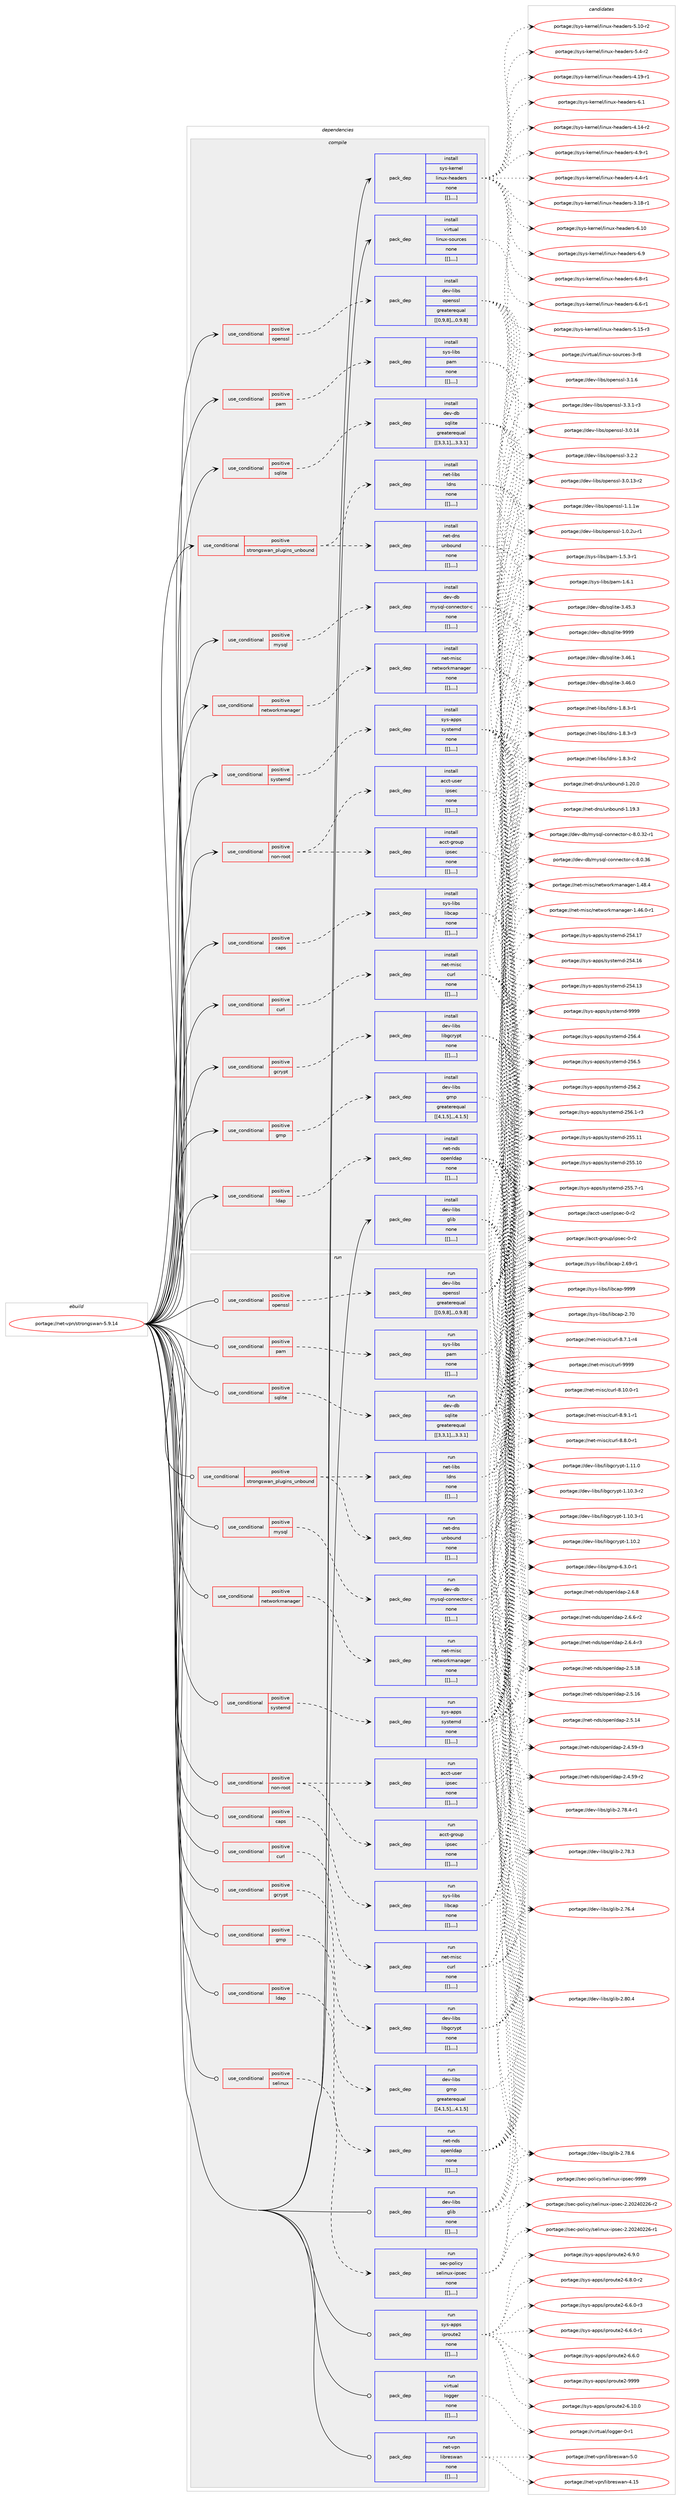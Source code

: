 digraph prolog {

# *************
# Graph options
# *************

newrank=true;
concentrate=true;
compound=true;
graph [rankdir=LR,fontname=Helvetica,fontsize=10,ranksep=1.5];#, ranksep=2.5, nodesep=0.2];
edge  [arrowhead=vee];
node  [fontname=Helvetica,fontsize=10];

# **********
# The ebuild
# **********

subgraph cluster_leftcol {
color=gray;
label=<<i>ebuild</i>>;
id [label="portage://net-vpn/strongswan-5.9.14", color=red, width=4, href="../net-vpn/strongswan-5.9.14.svg"];
}

# ****************
# The dependencies
# ****************

subgraph cluster_midcol {
color=gray;
label=<<i>dependencies</i>>;
subgraph cluster_compile {
fillcolor="#eeeeee";
style=filled;
label=<<i>compile</i>>;
subgraph cond106230 {
dependency403351 [label=<<TABLE BORDER="0" CELLBORDER="1" CELLSPACING="0" CELLPADDING="4"><TR><TD ROWSPAN="3" CELLPADDING="10">use_conditional</TD></TR><TR><TD>positive</TD></TR><TR><TD>caps</TD></TR></TABLE>>, shape=none, color=red];
subgraph pack294184 {
dependency403352 [label=<<TABLE BORDER="0" CELLBORDER="1" CELLSPACING="0" CELLPADDING="4" WIDTH="220"><TR><TD ROWSPAN="6" CELLPADDING="30">pack_dep</TD></TR><TR><TD WIDTH="110">install</TD></TR><TR><TD>sys-libs</TD></TR><TR><TD>libcap</TD></TR><TR><TD>none</TD></TR><TR><TD>[[],,,,]</TD></TR></TABLE>>, shape=none, color=blue];
}
dependency403351:e -> dependency403352:w [weight=20,style="dashed",arrowhead="vee"];
}
id:e -> dependency403351:w [weight=20,style="solid",arrowhead="vee"];
subgraph cond106231 {
dependency403353 [label=<<TABLE BORDER="0" CELLBORDER="1" CELLSPACING="0" CELLPADDING="4"><TR><TD ROWSPAN="3" CELLPADDING="10">use_conditional</TD></TR><TR><TD>positive</TD></TR><TR><TD>curl</TD></TR></TABLE>>, shape=none, color=red];
subgraph pack294185 {
dependency403354 [label=<<TABLE BORDER="0" CELLBORDER="1" CELLSPACING="0" CELLPADDING="4" WIDTH="220"><TR><TD ROWSPAN="6" CELLPADDING="30">pack_dep</TD></TR><TR><TD WIDTH="110">install</TD></TR><TR><TD>net-misc</TD></TR><TR><TD>curl</TD></TR><TR><TD>none</TD></TR><TR><TD>[[],,,,]</TD></TR></TABLE>>, shape=none, color=blue];
}
dependency403353:e -> dependency403354:w [weight=20,style="dashed",arrowhead="vee"];
}
id:e -> dependency403353:w [weight=20,style="solid",arrowhead="vee"];
subgraph cond106232 {
dependency403355 [label=<<TABLE BORDER="0" CELLBORDER="1" CELLSPACING="0" CELLPADDING="4"><TR><TD ROWSPAN="3" CELLPADDING="10">use_conditional</TD></TR><TR><TD>positive</TD></TR><TR><TD>gcrypt</TD></TR></TABLE>>, shape=none, color=red];
subgraph pack294186 {
dependency403356 [label=<<TABLE BORDER="0" CELLBORDER="1" CELLSPACING="0" CELLPADDING="4" WIDTH="220"><TR><TD ROWSPAN="6" CELLPADDING="30">pack_dep</TD></TR><TR><TD WIDTH="110">install</TD></TR><TR><TD>dev-libs</TD></TR><TR><TD>libgcrypt</TD></TR><TR><TD>none</TD></TR><TR><TD>[[],,,,]</TD></TR></TABLE>>, shape=none, color=blue];
}
dependency403355:e -> dependency403356:w [weight=20,style="dashed",arrowhead="vee"];
}
id:e -> dependency403355:w [weight=20,style="solid",arrowhead="vee"];
subgraph cond106233 {
dependency403357 [label=<<TABLE BORDER="0" CELLBORDER="1" CELLSPACING="0" CELLPADDING="4"><TR><TD ROWSPAN="3" CELLPADDING="10">use_conditional</TD></TR><TR><TD>positive</TD></TR><TR><TD>gmp</TD></TR></TABLE>>, shape=none, color=red];
subgraph pack294187 {
dependency403358 [label=<<TABLE BORDER="0" CELLBORDER="1" CELLSPACING="0" CELLPADDING="4" WIDTH="220"><TR><TD ROWSPAN="6" CELLPADDING="30">pack_dep</TD></TR><TR><TD WIDTH="110">install</TD></TR><TR><TD>dev-libs</TD></TR><TR><TD>gmp</TD></TR><TR><TD>greaterequal</TD></TR><TR><TD>[[4,1,5],,,4.1.5]</TD></TR></TABLE>>, shape=none, color=blue];
}
dependency403357:e -> dependency403358:w [weight=20,style="dashed",arrowhead="vee"];
}
id:e -> dependency403357:w [weight=20,style="solid",arrowhead="vee"];
subgraph cond106234 {
dependency403359 [label=<<TABLE BORDER="0" CELLBORDER="1" CELLSPACING="0" CELLPADDING="4"><TR><TD ROWSPAN="3" CELLPADDING="10">use_conditional</TD></TR><TR><TD>positive</TD></TR><TR><TD>ldap</TD></TR></TABLE>>, shape=none, color=red];
subgraph pack294188 {
dependency403360 [label=<<TABLE BORDER="0" CELLBORDER="1" CELLSPACING="0" CELLPADDING="4" WIDTH="220"><TR><TD ROWSPAN="6" CELLPADDING="30">pack_dep</TD></TR><TR><TD WIDTH="110">install</TD></TR><TR><TD>net-nds</TD></TR><TR><TD>openldap</TD></TR><TR><TD>none</TD></TR><TR><TD>[[],,,,]</TD></TR></TABLE>>, shape=none, color=blue];
}
dependency403359:e -> dependency403360:w [weight=20,style="dashed",arrowhead="vee"];
}
id:e -> dependency403359:w [weight=20,style="solid",arrowhead="vee"];
subgraph cond106235 {
dependency403361 [label=<<TABLE BORDER="0" CELLBORDER="1" CELLSPACING="0" CELLPADDING="4"><TR><TD ROWSPAN="3" CELLPADDING="10">use_conditional</TD></TR><TR><TD>positive</TD></TR><TR><TD>mysql</TD></TR></TABLE>>, shape=none, color=red];
subgraph pack294189 {
dependency403362 [label=<<TABLE BORDER="0" CELLBORDER="1" CELLSPACING="0" CELLPADDING="4" WIDTH="220"><TR><TD ROWSPAN="6" CELLPADDING="30">pack_dep</TD></TR><TR><TD WIDTH="110">install</TD></TR><TR><TD>dev-db</TD></TR><TR><TD>mysql-connector-c</TD></TR><TR><TD>none</TD></TR><TR><TD>[[],,,,]</TD></TR></TABLE>>, shape=none, color=blue];
}
dependency403361:e -> dependency403362:w [weight=20,style="dashed",arrowhead="vee"];
}
id:e -> dependency403361:w [weight=20,style="solid",arrowhead="vee"];
subgraph cond106236 {
dependency403363 [label=<<TABLE BORDER="0" CELLBORDER="1" CELLSPACING="0" CELLPADDING="4"><TR><TD ROWSPAN="3" CELLPADDING="10">use_conditional</TD></TR><TR><TD>positive</TD></TR><TR><TD>networkmanager</TD></TR></TABLE>>, shape=none, color=red];
subgraph pack294190 {
dependency403364 [label=<<TABLE BORDER="0" CELLBORDER="1" CELLSPACING="0" CELLPADDING="4" WIDTH="220"><TR><TD ROWSPAN="6" CELLPADDING="30">pack_dep</TD></TR><TR><TD WIDTH="110">install</TD></TR><TR><TD>net-misc</TD></TR><TR><TD>networkmanager</TD></TR><TR><TD>none</TD></TR><TR><TD>[[],,,,]</TD></TR></TABLE>>, shape=none, color=blue];
}
dependency403363:e -> dependency403364:w [weight=20,style="dashed",arrowhead="vee"];
}
id:e -> dependency403363:w [weight=20,style="solid",arrowhead="vee"];
subgraph cond106237 {
dependency403365 [label=<<TABLE BORDER="0" CELLBORDER="1" CELLSPACING="0" CELLPADDING="4"><TR><TD ROWSPAN="3" CELLPADDING="10">use_conditional</TD></TR><TR><TD>positive</TD></TR><TR><TD>non-root</TD></TR></TABLE>>, shape=none, color=red];
subgraph pack294191 {
dependency403366 [label=<<TABLE BORDER="0" CELLBORDER="1" CELLSPACING="0" CELLPADDING="4" WIDTH="220"><TR><TD ROWSPAN="6" CELLPADDING="30">pack_dep</TD></TR><TR><TD WIDTH="110">install</TD></TR><TR><TD>acct-user</TD></TR><TR><TD>ipsec</TD></TR><TR><TD>none</TD></TR><TR><TD>[[],,,,]</TD></TR></TABLE>>, shape=none, color=blue];
}
dependency403365:e -> dependency403366:w [weight=20,style="dashed",arrowhead="vee"];
subgraph pack294192 {
dependency403367 [label=<<TABLE BORDER="0" CELLBORDER="1" CELLSPACING="0" CELLPADDING="4" WIDTH="220"><TR><TD ROWSPAN="6" CELLPADDING="30">pack_dep</TD></TR><TR><TD WIDTH="110">install</TD></TR><TR><TD>acct-group</TD></TR><TR><TD>ipsec</TD></TR><TR><TD>none</TD></TR><TR><TD>[[],,,,]</TD></TR></TABLE>>, shape=none, color=blue];
}
dependency403365:e -> dependency403367:w [weight=20,style="dashed",arrowhead="vee"];
}
id:e -> dependency403365:w [weight=20,style="solid",arrowhead="vee"];
subgraph cond106238 {
dependency403368 [label=<<TABLE BORDER="0" CELLBORDER="1" CELLSPACING="0" CELLPADDING="4"><TR><TD ROWSPAN="3" CELLPADDING="10">use_conditional</TD></TR><TR><TD>positive</TD></TR><TR><TD>openssl</TD></TR></TABLE>>, shape=none, color=red];
subgraph pack294193 {
dependency403369 [label=<<TABLE BORDER="0" CELLBORDER="1" CELLSPACING="0" CELLPADDING="4" WIDTH="220"><TR><TD ROWSPAN="6" CELLPADDING="30">pack_dep</TD></TR><TR><TD WIDTH="110">install</TD></TR><TR><TD>dev-libs</TD></TR><TR><TD>openssl</TD></TR><TR><TD>greaterequal</TD></TR><TR><TD>[[0,9,8],,,0.9.8]</TD></TR></TABLE>>, shape=none, color=blue];
}
dependency403368:e -> dependency403369:w [weight=20,style="dashed",arrowhead="vee"];
}
id:e -> dependency403368:w [weight=20,style="solid",arrowhead="vee"];
subgraph cond106239 {
dependency403370 [label=<<TABLE BORDER="0" CELLBORDER="1" CELLSPACING="0" CELLPADDING="4"><TR><TD ROWSPAN="3" CELLPADDING="10">use_conditional</TD></TR><TR><TD>positive</TD></TR><TR><TD>pam</TD></TR></TABLE>>, shape=none, color=red];
subgraph pack294194 {
dependency403371 [label=<<TABLE BORDER="0" CELLBORDER="1" CELLSPACING="0" CELLPADDING="4" WIDTH="220"><TR><TD ROWSPAN="6" CELLPADDING="30">pack_dep</TD></TR><TR><TD WIDTH="110">install</TD></TR><TR><TD>sys-libs</TD></TR><TR><TD>pam</TD></TR><TR><TD>none</TD></TR><TR><TD>[[],,,,]</TD></TR></TABLE>>, shape=none, color=blue];
}
dependency403370:e -> dependency403371:w [weight=20,style="dashed",arrowhead="vee"];
}
id:e -> dependency403370:w [weight=20,style="solid",arrowhead="vee"];
subgraph cond106240 {
dependency403372 [label=<<TABLE BORDER="0" CELLBORDER="1" CELLSPACING="0" CELLPADDING="4"><TR><TD ROWSPAN="3" CELLPADDING="10">use_conditional</TD></TR><TR><TD>positive</TD></TR><TR><TD>sqlite</TD></TR></TABLE>>, shape=none, color=red];
subgraph pack294195 {
dependency403373 [label=<<TABLE BORDER="0" CELLBORDER="1" CELLSPACING="0" CELLPADDING="4" WIDTH="220"><TR><TD ROWSPAN="6" CELLPADDING="30">pack_dep</TD></TR><TR><TD WIDTH="110">install</TD></TR><TR><TD>dev-db</TD></TR><TR><TD>sqlite</TD></TR><TR><TD>greaterequal</TD></TR><TR><TD>[[3,3,1],,,3.3.1]</TD></TR></TABLE>>, shape=none, color=blue];
}
dependency403372:e -> dependency403373:w [weight=20,style="dashed",arrowhead="vee"];
}
id:e -> dependency403372:w [weight=20,style="solid",arrowhead="vee"];
subgraph cond106241 {
dependency403374 [label=<<TABLE BORDER="0" CELLBORDER="1" CELLSPACING="0" CELLPADDING="4"><TR><TD ROWSPAN="3" CELLPADDING="10">use_conditional</TD></TR><TR><TD>positive</TD></TR><TR><TD>strongswan_plugins_unbound</TD></TR></TABLE>>, shape=none, color=red];
subgraph pack294196 {
dependency403375 [label=<<TABLE BORDER="0" CELLBORDER="1" CELLSPACING="0" CELLPADDING="4" WIDTH="220"><TR><TD ROWSPAN="6" CELLPADDING="30">pack_dep</TD></TR><TR><TD WIDTH="110">install</TD></TR><TR><TD>net-dns</TD></TR><TR><TD>unbound</TD></TR><TR><TD>none</TD></TR><TR><TD>[[],,,,]</TD></TR></TABLE>>, shape=none, color=blue];
}
dependency403374:e -> dependency403375:w [weight=20,style="dashed",arrowhead="vee"];
subgraph pack294197 {
dependency403376 [label=<<TABLE BORDER="0" CELLBORDER="1" CELLSPACING="0" CELLPADDING="4" WIDTH="220"><TR><TD ROWSPAN="6" CELLPADDING="30">pack_dep</TD></TR><TR><TD WIDTH="110">install</TD></TR><TR><TD>net-libs</TD></TR><TR><TD>ldns</TD></TR><TR><TD>none</TD></TR><TR><TD>[[],,,,]</TD></TR></TABLE>>, shape=none, color=blue];
}
dependency403374:e -> dependency403376:w [weight=20,style="dashed",arrowhead="vee"];
}
id:e -> dependency403374:w [weight=20,style="solid",arrowhead="vee"];
subgraph cond106242 {
dependency403377 [label=<<TABLE BORDER="0" CELLBORDER="1" CELLSPACING="0" CELLPADDING="4"><TR><TD ROWSPAN="3" CELLPADDING="10">use_conditional</TD></TR><TR><TD>positive</TD></TR><TR><TD>systemd</TD></TR></TABLE>>, shape=none, color=red];
subgraph pack294198 {
dependency403378 [label=<<TABLE BORDER="0" CELLBORDER="1" CELLSPACING="0" CELLPADDING="4" WIDTH="220"><TR><TD ROWSPAN="6" CELLPADDING="30">pack_dep</TD></TR><TR><TD WIDTH="110">install</TD></TR><TR><TD>sys-apps</TD></TR><TR><TD>systemd</TD></TR><TR><TD>none</TD></TR><TR><TD>[[],,,,]</TD></TR></TABLE>>, shape=none, color=blue];
}
dependency403377:e -> dependency403378:w [weight=20,style="dashed",arrowhead="vee"];
}
id:e -> dependency403377:w [weight=20,style="solid",arrowhead="vee"];
subgraph pack294199 {
dependency403379 [label=<<TABLE BORDER="0" CELLBORDER="1" CELLSPACING="0" CELLPADDING="4" WIDTH="220"><TR><TD ROWSPAN="6" CELLPADDING="30">pack_dep</TD></TR><TR><TD WIDTH="110">install</TD></TR><TR><TD>dev-libs</TD></TR><TR><TD>glib</TD></TR><TR><TD>none</TD></TR><TR><TD>[[],,,,]</TD></TR></TABLE>>, shape=none, color=blue];
}
id:e -> dependency403379:w [weight=20,style="solid",arrowhead="vee"];
subgraph pack294200 {
dependency403380 [label=<<TABLE BORDER="0" CELLBORDER="1" CELLSPACING="0" CELLPADDING="4" WIDTH="220"><TR><TD ROWSPAN="6" CELLPADDING="30">pack_dep</TD></TR><TR><TD WIDTH="110">install</TD></TR><TR><TD>sys-kernel</TD></TR><TR><TD>linux-headers</TD></TR><TR><TD>none</TD></TR><TR><TD>[[],,,,]</TD></TR></TABLE>>, shape=none, color=blue];
}
id:e -> dependency403380:w [weight=20,style="solid",arrowhead="vee"];
subgraph pack294201 {
dependency403381 [label=<<TABLE BORDER="0" CELLBORDER="1" CELLSPACING="0" CELLPADDING="4" WIDTH="220"><TR><TD ROWSPAN="6" CELLPADDING="30">pack_dep</TD></TR><TR><TD WIDTH="110">install</TD></TR><TR><TD>virtual</TD></TR><TR><TD>linux-sources</TD></TR><TR><TD>none</TD></TR><TR><TD>[[],,,,]</TD></TR></TABLE>>, shape=none, color=blue];
}
id:e -> dependency403381:w [weight=20,style="solid",arrowhead="vee"];
}
subgraph cluster_compileandrun {
fillcolor="#eeeeee";
style=filled;
label=<<i>compile and run</i>>;
}
subgraph cluster_run {
fillcolor="#eeeeee";
style=filled;
label=<<i>run</i>>;
subgraph cond106243 {
dependency403382 [label=<<TABLE BORDER="0" CELLBORDER="1" CELLSPACING="0" CELLPADDING="4"><TR><TD ROWSPAN="3" CELLPADDING="10">use_conditional</TD></TR><TR><TD>positive</TD></TR><TR><TD>caps</TD></TR></TABLE>>, shape=none, color=red];
subgraph pack294202 {
dependency403383 [label=<<TABLE BORDER="0" CELLBORDER="1" CELLSPACING="0" CELLPADDING="4" WIDTH="220"><TR><TD ROWSPAN="6" CELLPADDING="30">pack_dep</TD></TR><TR><TD WIDTH="110">run</TD></TR><TR><TD>sys-libs</TD></TR><TR><TD>libcap</TD></TR><TR><TD>none</TD></TR><TR><TD>[[],,,,]</TD></TR></TABLE>>, shape=none, color=blue];
}
dependency403382:e -> dependency403383:w [weight=20,style="dashed",arrowhead="vee"];
}
id:e -> dependency403382:w [weight=20,style="solid",arrowhead="odot"];
subgraph cond106244 {
dependency403384 [label=<<TABLE BORDER="0" CELLBORDER="1" CELLSPACING="0" CELLPADDING="4"><TR><TD ROWSPAN="3" CELLPADDING="10">use_conditional</TD></TR><TR><TD>positive</TD></TR><TR><TD>curl</TD></TR></TABLE>>, shape=none, color=red];
subgraph pack294203 {
dependency403385 [label=<<TABLE BORDER="0" CELLBORDER="1" CELLSPACING="0" CELLPADDING="4" WIDTH="220"><TR><TD ROWSPAN="6" CELLPADDING="30">pack_dep</TD></TR><TR><TD WIDTH="110">run</TD></TR><TR><TD>net-misc</TD></TR><TR><TD>curl</TD></TR><TR><TD>none</TD></TR><TR><TD>[[],,,,]</TD></TR></TABLE>>, shape=none, color=blue];
}
dependency403384:e -> dependency403385:w [weight=20,style="dashed",arrowhead="vee"];
}
id:e -> dependency403384:w [weight=20,style="solid",arrowhead="odot"];
subgraph cond106245 {
dependency403386 [label=<<TABLE BORDER="0" CELLBORDER="1" CELLSPACING="0" CELLPADDING="4"><TR><TD ROWSPAN="3" CELLPADDING="10">use_conditional</TD></TR><TR><TD>positive</TD></TR><TR><TD>gcrypt</TD></TR></TABLE>>, shape=none, color=red];
subgraph pack294204 {
dependency403387 [label=<<TABLE BORDER="0" CELLBORDER="1" CELLSPACING="0" CELLPADDING="4" WIDTH="220"><TR><TD ROWSPAN="6" CELLPADDING="30">pack_dep</TD></TR><TR><TD WIDTH="110">run</TD></TR><TR><TD>dev-libs</TD></TR><TR><TD>libgcrypt</TD></TR><TR><TD>none</TD></TR><TR><TD>[[],,,,]</TD></TR></TABLE>>, shape=none, color=blue];
}
dependency403386:e -> dependency403387:w [weight=20,style="dashed",arrowhead="vee"];
}
id:e -> dependency403386:w [weight=20,style="solid",arrowhead="odot"];
subgraph cond106246 {
dependency403388 [label=<<TABLE BORDER="0" CELLBORDER="1" CELLSPACING="0" CELLPADDING="4"><TR><TD ROWSPAN="3" CELLPADDING="10">use_conditional</TD></TR><TR><TD>positive</TD></TR><TR><TD>gmp</TD></TR></TABLE>>, shape=none, color=red];
subgraph pack294205 {
dependency403389 [label=<<TABLE BORDER="0" CELLBORDER="1" CELLSPACING="0" CELLPADDING="4" WIDTH="220"><TR><TD ROWSPAN="6" CELLPADDING="30">pack_dep</TD></TR><TR><TD WIDTH="110">run</TD></TR><TR><TD>dev-libs</TD></TR><TR><TD>gmp</TD></TR><TR><TD>greaterequal</TD></TR><TR><TD>[[4,1,5],,,4.1.5]</TD></TR></TABLE>>, shape=none, color=blue];
}
dependency403388:e -> dependency403389:w [weight=20,style="dashed",arrowhead="vee"];
}
id:e -> dependency403388:w [weight=20,style="solid",arrowhead="odot"];
subgraph cond106247 {
dependency403390 [label=<<TABLE BORDER="0" CELLBORDER="1" CELLSPACING="0" CELLPADDING="4"><TR><TD ROWSPAN="3" CELLPADDING="10">use_conditional</TD></TR><TR><TD>positive</TD></TR><TR><TD>ldap</TD></TR></TABLE>>, shape=none, color=red];
subgraph pack294206 {
dependency403391 [label=<<TABLE BORDER="0" CELLBORDER="1" CELLSPACING="0" CELLPADDING="4" WIDTH="220"><TR><TD ROWSPAN="6" CELLPADDING="30">pack_dep</TD></TR><TR><TD WIDTH="110">run</TD></TR><TR><TD>net-nds</TD></TR><TR><TD>openldap</TD></TR><TR><TD>none</TD></TR><TR><TD>[[],,,,]</TD></TR></TABLE>>, shape=none, color=blue];
}
dependency403390:e -> dependency403391:w [weight=20,style="dashed",arrowhead="vee"];
}
id:e -> dependency403390:w [weight=20,style="solid",arrowhead="odot"];
subgraph cond106248 {
dependency403392 [label=<<TABLE BORDER="0" CELLBORDER="1" CELLSPACING="0" CELLPADDING="4"><TR><TD ROWSPAN="3" CELLPADDING="10">use_conditional</TD></TR><TR><TD>positive</TD></TR><TR><TD>mysql</TD></TR></TABLE>>, shape=none, color=red];
subgraph pack294207 {
dependency403393 [label=<<TABLE BORDER="0" CELLBORDER="1" CELLSPACING="0" CELLPADDING="4" WIDTH="220"><TR><TD ROWSPAN="6" CELLPADDING="30">pack_dep</TD></TR><TR><TD WIDTH="110">run</TD></TR><TR><TD>dev-db</TD></TR><TR><TD>mysql-connector-c</TD></TR><TR><TD>none</TD></TR><TR><TD>[[],,,,]</TD></TR></TABLE>>, shape=none, color=blue];
}
dependency403392:e -> dependency403393:w [weight=20,style="dashed",arrowhead="vee"];
}
id:e -> dependency403392:w [weight=20,style="solid",arrowhead="odot"];
subgraph cond106249 {
dependency403394 [label=<<TABLE BORDER="0" CELLBORDER="1" CELLSPACING="0" CELLPADDING="4"><TR><TD ROWSPAN="3" CELLPADDING="10">use_conditional</TD></TR><TR><TD>positive</TD></TR><TR><TD>networkmanager</TD></TR></TABLE>>, shape=none, color=red];
subgraph pack294208 {
dependency403395 [label=<<TABLE BORDER="0" CELLBORDER="1" CELLSPACING="0" CELLPADDING="4" WIDTH="220"><TR><TD ROWSPAN="6" CELLPADDING="30">pack_dep</TD></TR><TR><TD WIDTH="110">run</TD></TR><TR><TD>net-misc</TD></TR><TR><TD>networkmanager</TD></TR><TR><TD>none</TD></TR><TR><TD>[[],,,,]</TD></TR></TABLE>>, shape=none, color=blue];
}
dependency403394:e -> dependency403395:w [weight=20,style="dashed",arrowhead="vee"];
}
id:e -> dependency403394:w [weight=20,style="solid",arrowhead="odot"];
subgraph cond106250 {
dependency403396 [label=<<TABLE BORDER="0" CELLBORDER="1" CELLSPACING="0" CELLPADDING="4"><TR><TD ROWSPAN="3" CELLPADDING="10">use_conditional</TD></TR><TR><TD>positive</TD></TR><TR><TD>non-root</TD></TR></TABLE>>, shape=none, color=red];
subgraph pack294209 {
dependency403397 [label=<<TABLE BORDER="0" CELLBORDER="1" CELLSPACING="0" CELLPADDING="4" WIDTH="220"><TR><TD ROWSPAN="6" CELLPADDING="30">pack_dep</TD></TR><TR><TD WIDTH="110">run</TD></TR><TR><TD>acct-user</TD></TR><TR><TD>ipsec</TD></TR><TR><TD>none</TD></TR><TR><TD>[[],,,,]</TD></TR></TABLE>>, shape=none, color=blue];
}
dependency403396:e -> dependency403397:w [weight=20,style="dashed",arrowhead="vee"];
subgraph pack294210 {
dependency403398 [label=<<TABLE BORDER="0" CELLBORDER="1" CELLSPACING="0" CELLPADDING="4" WIDTH="220"><TR><TD ROWSPAN="6" CELLPADDING="30">pack_dep</TD></TR><TR><TD WIDTH="110">run</TD></TR><TR><TD>acct-group</TD></TR><TR><TD>ipsec</TD></TR><TR><TD>none</TD></TR><TR><TD>[[],,,,]</TD></TR></TABLE>>, shape=none, color=blue];
}
dependency403396:e -> dependency403398:w [weight=20,style="dashed",arrowhead="vee"];
}
id:e -> dependency403396:w [weight=20,style="solid",arrowhead="odot"];
subgraph cond106251 {
dependency403399 [label=<<TABLE BORDER="0" CELLBORDER="1" CELLSPACING="0" CELLPADDING="4"><TR><TD ROWSPAN="3" CELLPADDING="10">use_conditional</TD></TR><TR><TD>positive</TD></TR><TR><TD>openssl</TD></TR></TABLE>>, shape=none, color=red];
subgraph pack294211 {
dependency403400 [label=<<TABLE BORDER="0" CELLBORDER="1" CELLSPACING="0" CELLPADDING="4" WIDTH="220"><TR><TD ROWSPAN="6" CELLPADDING="30">pack_dep</TD></TR><TR><TD WIDTH="110">run</TD></TR><TR><TD>dev-libs</TD></TR><TR><TD>openssl</TD></TR><TR><TD>greaterequal</TD></TR><TR><TD>[[0,9,8],,,0.9.8]</TD></TR></TABLE>>, shape=none, color=blue];
}
dependency403399:e -> dependency403400:w [weight=20,style="dashed",arrowhead="vee"];
}
id:e -> dependency403399:w [weight=20,style="solid",arrowhead="odot"];
subgraph cond106252 {
dependency403401 [label=<<TABLE BORDER="0" CELLBORDER="1" CELLSPACING="0" CELLPADDING="4"><TR><TD ROWSPAN="3" CELLPADDING="10">use_conditional</TD></TR><TR><TD>positive</TD></TR><TR><TD>pam</TD></TR></TABLE>>, shape=none, color=red];
subgraph pack294212 {
dependency403402 [label=<<TABLE BORDER="0" CELLBORDER="1" CELLSPACING="0" CELLPADDING="4" WIDTH="220"><TR><TD ROWSPAN="6" CELLPADDING="30">pack_dep</TD></TR><TR><TD WIDTH="110">run</TD></TR><TR><TD>sys-libs</TD></TR><TR><TD>pam</TD></TR><TR><TD>none</TD></TR><TR><TD>[[],,,,]</TD></TR></TABLE>>, shape=none, color=blue];
}
dependency403401:e -> dependency403402:w [weight=20,style="dashed",arrowhead="vee"];
}
id:e -> dependency403401:w [weight=20,style="solid",arrowhead="odot"];
subgraph cond106253 {
dependency403403 [label=<<TABLE BORDER="0" CELLBORDER="1" CELLSPACING="0" CELLPADDING="4"><TR><TD ROWSPAN="3" CELLPADDING="10">use_conditional</TD></TR><TR><TD>positive</TD></TR><TR><TD>selinux</TD></TR></TABLE>>, shape=none, color=red];
subgraph pack294213 {
dependency403404 [label=<<TABLE BORDER="0" CELLBORDER="1" CELLSPACING="0" CELLPADDING="4" WIDTH="220"><TR><TD ROWSPAN="6" CELLPADDING="30">pack_dep</TD></TR><TR><TD WIDTH="110">run</TD></TR><TR><TD>sec-policy</TD></TR><TR><TD>selinux-ipsec</TD></TR><TR><TD>none</TD></TR><TR><TD>[[],,,,]</TD></TR></TABLE>>, shape=none, color=blue];
}
dependency403403:e -> dependency403404:w [weight=20,style="dashed",arrowhead="vee"];
}
id:e -> dependency403403:w [weight=20,style="solid",arrowhead="odot"];
subgraph cond106254 {
dependency403405 [label=<<TABLE BORDER="0" CELLBORDER="1" CELLSPACING="0" CELLPADDING="4"><TR><TD ROWSPAN="3" CELLPADDING="10">use_conditional</TD></TR><TR><TD>positive</TD></TR><TR><TD>sqlite</TD></TR></TABLE>>, shape=none, color=red];
subgraph pack294214 {
dependency403406 [label=<<TABLE BORDER="0" CELLBORDER="1" CELLSPACING="0" CELLPADDING="4" WIDTH="220"><TR><TD ROWSPAN="6" CELLPADDING="30">pack_dep</TD></TR><TR><TD WIDTH="110">run</TD></TR><TR><TD>dev-db</TD></TR><TR><TD>sqlite</TD></TR><TR><TD>greaterequal</TD></TR><TR><TD>[[3,3,1],,,3.3.1]</TD></TR></TABLE>>, shape=none, color=blue];
}
dependency403405:e -> dependency403406:w [weight=20,style="dashed",arrowhead="vee"];
}
id:e -> dependency403405:w [weight=20,style="solid",arrowhead="odot"];
subgraph cond106255 {
dependency403407 [label=<<TABLE BORDER="0" CELLBORDER="1" CELLSPACING="0" CELLPADDING="4"><TR><TD ROWSPAN="3" CELLPADDING="10">use_conditional</TD></TR><TR><TD>positive</TD></TR><TR><TD>strongswan_plugins_unbound</TD></TR></TABLE>>, shape=none, color=red];
subgraph pack294215 {
dependency403408 [label=<<TABLE BORDER="0" CELLBORDER="1" CELLSPACING="0" CELLPADDING="4" WIDTH="220"><TR><TD ROWSPAN="6" CELLPADDING="30">pack_dep</TD></TR><TR><TD WIDTH="110">run</TD></TR><TR><TD>net-dns</TD></TR><TR><TD>unbound</TD></TR><TR><TD>none</TD></TR><TR><TD>[[],,,,]</TD></TR></TABLE>>, shape=none, color=blue];
}
dependency403407:e -> dependency403408:w [weight=20,style="dashed",arrowhead="vee"];
subgraph pack294216 {
dependency403409 [label=<<TABLE BORDER="0" CELLBORDER="1" CELLSPACING="0" CELLPADDING="4" WIDTH="220"><TR><TD ROWSPAN="6" CELLPADDING="30">pack_dep</TD></TR><TR><TD WIDTH="110">run</TD></TR><TR><TD>net-libs</TD></TR><TR><TD>ldns</TD></TR><TR><TD>none</TD></TR><TR><TD>[[],,,,]</TD></TR></TABLE>>, shape=none, color=blue];
}
dependency403407:e -> dependency403409:w [weight=20,style="dashed",arrowhead="vee"];
}
id:e -> dependency403407:w [weight=20,style="solid",arrowhead="odot"];
subgraph cond106256 {
dependency403410 [label=<<TABLE BORDER="0" CELLBORDER="1" CELLSPACING="0" CELLPADDING="4"><TR><TD ROWSPAN="3" CELLPADDING="10">use_conditional</TD></TR><TR><TD>positive</TD></TR><TR><TD>systemd</TD></TR></TABLE>>, shape=none, color=red];
subgraph pack294217 {
dependency403411 [label=<<TABLE BORDER="0" CELLBORDER="1" CELLSPACING="0" CELLPADDING="4" WIDTH="220"><TR><TD ROWSPAN="6" CELLPADDING="30">pack_dep</TD></TR><TR><TD WIDTH="110">run</TD></TR><TR><TD>sys-apps</TD></TR><TR><TD>systemd</TD></TR><TR><TD>none</TD></TR><TR><TD>[[],,,,]</TD></TR></TABLE>>, shape=none, color=blue];
}
dependency403410:e -> dependency403411:w [weight=20,style="dashed",arrowhead="vee"];
}
id:e -> dependency403410:w [weight=20,style="solid",arrowhead="odot"];
subgraph pack294218 {
dependency403412 [label=<<TABLE BORDER="0" CELLBORDER="1" CELLSPACING="0" CELLPADDING="4" WIDTH="220"><TR><TD ROWSPAN="6" CELLPADDING="30">pack_dep</TD></TR><TR><TD WIDTH="110">run</TD></TR><TR><TD>dev-libs</TD></TR><TR><TD>glib</TD></TR><TR><TD>none</TD></TR><TR><TD>[[],,,,]</TD></TR></TABLE>>, shape=none, color=blue];
}
id:e -> dependency403412:w [weight=20,style="solid",arrowhead="odot"];
subgraph pack294219 {
dependency403413 [label=<<TABLE BORDER="0" CELLBORDER="1" CELLSPACING="0" CELLPADDING="4" WIDTH="220"><TR><TD ROWSPAN="6" CELLPADDING="30">pack_dep</TD></TR><TR><TD WIDTH="110">run</TD></TR><TR><TD>sys-apps</TD></TR><TR><TD>iproute2</TD></TR><TR><TD>none</TD></TR><TR><TD>[[],,,,]</TD></TR></TABLE>>, shape=none, color=blue];
}
id:e -> dependency403413:w [weight=20,style="solid",arrowhead="odot"];
subgraph pack294220 {
dependency403414 [label=<<TABLE BORDER="0" CELLBORDER="1" CELLSPACING="0" CELLPADDING="4" WIDTH="220"><TR><TD ROWSPAN="6" CELLPADDING="30">pack_dep</TD></TR><TR><TD WIDTH="110">run</TD></TR><TR><TD>virtual</TD></TR><TR><TD>logger</TD></TR><TR><TD>none</TD></TR><TR><TD>[[],,,,]</TD></TR></TABLE>>, shape=none, color=blue];
}
id:e -> dependency403414:w [weight=20,style="solid",arrowhead="odot"];
subgraph pack294221 {
dependency403415 [label=<<TABLE BORDER="0" CELLBORDER="1" CELLSPACING="0" CELLPADDING="4" WIDTH="220"><TR><TD ROWSPAN="6" CELLPADDING="30">pack_dep</TD></TR><TR><TD WIDTH="110">run</TD></TR><TR><TD>net-vpn</TD></TR><TR><TD>libreswan</TD></TR><TR><TD>none</TD></TR><TR><TD>[[],,,,]</TD></TR></TABLE>>, shape=none, color=blue];
}
id:e -> dependency403415:w [weight=20,style="solid",arrowhead="odot"];
}
}

# **************
# The candidates
# **************

subgraph cluster_choices {
rank=same;
color=gray;
label=<<i>candidates</i>>;

subgraph choice294184 {
color=black;
nodesep=1;
choice1151211154510810598115471081059899971124557575757 [label="portage://sys-libs/libcap-9999", color=red, width=4,href="../sys-libs/libcap-9999.svg"];
choice1151211154510810598115471081059899971124550465548 [label="portage://sys-libs/libcap-2.70", color=red, width=4,href="../sys-libs/libcap-2.70.svg"];
choice11512111545108105981154710810598999711245504654574511449 [label="portage://sys-libs/libcap-2.69-r1", color=red, width=4,href="../sys-libs/libcap-2.69-r1.svg"];
dependency403352:e -> choice1151211154510810598115471081059899971124557575757:w [style=dotted,weight="100"];
dependency403352:e -> choice1151211154510810598115471081059899971124550465548:w [style=dotted,weight="100"];
dependency403352:e -> choice11512111545108105981154710810598999711245504654574511449:w [style=dotted,weight="100"];
}
subgraph choice294185 {
color=black;
nodesep=1;
choice110101116451091051159947991171141084557575757 [label="portage://net-misc/curl-9999", color=red, width=4,href="../net-misc/curl-9999.svg"];
choice11010111645109105115994799117114108455646494846484511449 [label="portage://net-misc/curl-8.10.0-r1", color=red, width=4,href="../net-misc/curl-8.10.0-r1.svg"];
choice110101116451091051159947991171141084556465746494511449 [label="portage://net-misc/curl-8.9.1-r1", color=red, width=4,href="../net-misc/curl-8.9.1-r1.svg"];
choice110101116451091051159947991171141084556465646484511449 [label="portage://net-misc/curl-8.8.0-r1", color=red, width=4,href="../net-misc/curl-8.8.0-r1.svg"];
choice110101116451091051159947991171141084556465546494511452 [label="portage://net-misc/curl-8.7.1-r4", color=red, width=4,href="../net-misc/curl-8.7.1-r4.svg"];
dependency403354:e -> choice110101116451091051159947991171141084557575757:w [style=dotted,weight="100"];
dependency403354:e -> choice11010111645109105115994799117114108455646494846484511449:w [style=dotted,weight="100"];
dependency403354:e -> choice110101116451091051159947991171141084556465746494511449:w [style=dotted,weight="100"];
dependency403354:e -> choice110101116451091051159947991171141084556465646484511449:w [style=dotted,weight="100"];
dependency403354:e -> choice110101116451091051159947991171141084556465546494511452:w [style=dotted,weight="100"];
}
subgraph choice294186 {
color=black;
nodesep=1;
choice100101118451081059811547108105981039911412111211645494649494648 [label="portage://dev-libs/libgcrypt-1.11.0", color=red, width=4,href="../dev-libs/libgcrypt-1.11.0.svg"];
choice1001011184510810598115471081059810399114121112116454946494846514511450 [label="portage://dev-libs/libgcrypt-1.10.3-r2", color=red, width=4,href="../dev-libs/libgcrypt-1.10.3-r2.svg"];
choice1001011184510810598115471081059810399114121112116454946494846514511449 [label="portage://dev-libs/libgcrypt-1.10.3-r1", color=red, width=4,href="../dev-libs/libgcrypt-1.10.3-r1.svg"];
choice100101118451081059811547108105981039911412111211645494649484650 [label="portage://dev-libs/libgcrypt-1.10.2", color=red, width=4,href="../dev-libs/libgcrypt-1.10.2.svg"];
dependency403356:e -> choice100101118451081059811547108105981039911412111211645494649494648:w [style=dotted,weight="100"];
dependency403356:e -> choice1001011184510810598115471081059810399114121112116454946494846514511450:w [style=dotted,weight="100"];
dependency403356:e -> choice1001011184510810598115471081059810399114121112116454946494846514511449:w [style=dotted,weight="100"];
dependency403356:e -> choice100101118451081059811547108105981039911412111211645494649484650:w [style=dotted,weight="100"];
}
subgraph choice294187 {
color=black;
nodesep=1;
choice1001011184510810598115471031091124554465146484511449 [label="portage://dev-libs/gmp-6.3.0-r1", color=red, width=4,href="../dev-libs/gmp-6.3.0-r1.svg"];
dependency403358:e -> choice1001011184510810598115471031091124554465146484511449:w [style=dotted,weight="100"];
}
subgraph choice294188 {
color=black;
nodesep=1;
choice110101116451101001154711111210111010810097112455046544656 [label="portage://net-nds/openldap-2.6.8", color=red, width=4,href="../net-nds/openldap-2.6.8.svg"];
choice1101011164511010011547111112101110108100971124550465446544511450 [label="portage://net-nds/openldap-2.6.6-r2", color=red, width=4,href="../net-nds/openldap-2.6.6-r2.svg"];
choice1101011164511010011547111112101110108100971124550465446524511451 [label="portage://net-nds/openldap-2.6.4-r3", color=red, width=4,href="../net-nds/openldap-2.6.4-r3.svg"];
choice11010111645110100115471111121011101081009711245504653464956 [label="portage://net-nds/openldap-2.5.18", color=red, width=4,href="../net-nds/openldap-2.5.18.svg"];
choice11010111645110100115471111121011101081009711245504653464954 [label="portage://net-nds/openldap-2.5.16", color=red, width=4,href="../net-nds/openldap-2.5.16.svg"];
choice11010111645110100115471111121011101081009711245504653464952 [label="portage://net-nds/openldap-2.5.14", color=red, width=4,href="../net-nds/openldap-2.5.14.svg"];
choice110101116451101001154711111210111010810097112455046524653574511451 [label="portage://net-nds/openldap-2.4.59-r3", color=red, width=4,href="../net-nds/openldap-2.4.59-r3.svg"];
choice110101116451101001154711111210111010810097112455046524653574511450 [label="portage://net-nds/openldap-2.4.59-r2", color=red, width=4,href="../net-nds/openldap-2.4.59-r2.svg"];
dependency403360:e -> choice110101116451101001154711111210111010810097112455046544656:w [style=dotted,weight="100"];
dependency403360:e -> choice1101011164511010011547111112101110108100971124550465446544511450:w [style=dotted,weight="100"];
dependency403360:e -> choice1101011164511010011547111112101110108100971124550465446524511451:w [style=dotted,weight="100"];
dependency403360:e -> choice11010111645110100115471111121011101081009711245504653464956:w [style=dotted,weight="100"];
dependency403360:e -> choice11010111645110100115471111121011101081009711245504653464954:w [style=dotted,weight="100"];
dependency403360:e -> choice11010111645110100115471111121011101081009711245504653464952:w [style=dotted,weight="100"];
dependency403360:e -> choice110101116451101001154711111210111010810097112455046524653574511451:w [style=dotted,weight="100"];
dependency403360:e -> choice110101116451101001154711111210111010810097112455046524653574511450:w [style=dotted,weight="100"];
}
subgraph choice294189 {
color=black;
nodesep=1;
choice100101118451009847109121115113108459911111011010199116111114459945564648465154 [label="portage://dev-db/mysql-connector-c-8.0.36", color=red, width=4,href="../dev-db/mysql-connector-c-8.0.36.svg"];
choice1001011184510098471091211151131084599111110110101991161111144599455646484651504511449 [label="portage://dev-db/mysql-connector-c-8.0.32-r1", color=red, width=4,href="../dev-db/mysql-connector-c-8.0.32-r1.svg"];
dependency403362:e -> choice100101118451009847109121115113108459911111011010199116111114459945564648465154:w [style=dotted,weight="100"];
dependency403362:e -> choice1001011184510098471091211151131084599111110110101991161111144599455646484651504511449:w [style=dotted,weight="100"];
}
subgraph choice294190 {
color=black;
nodesep=1;
choice110101116451091051159947110101116119111114107109971109710310111445494652564652 [label="portage://net-misc/networkmanager-1.48.4", color=red, width=4,href="../net-misc/networkmanager-1.48.4.svg"];
choice1101011164510910511599471101011161191111141071099711097103101114454946525446484511449 [label="portage://net-misc/networkmanager-1.46.0-r1", color=red, width=4,href="../net-misc/networkmanager-1.46.0-r1.svg"];
dependency403364:e -> choice110101116451091051159947110101116119111114107109971109710310111445494652564652:w [style=dotted,weight="100"];
dependency403364:e -> choice1101011164510910511599471101011161191111141071099711097103101114454946525446484511449:w [style=dotted,weight="100"];
}
subgraph choice294191 {
color=black;
nodesep=1;
choice97999911645117115101114471051121151019945484511450 [label="portage://acct-user/ipsec-0-r2", color=red, width=4,href="../acct-user/ipsec-0-r2.svg"];
dependency403366:e -> choice97999911645117115101114471051121151019945484511450:w [style=dotted,weight="100"];
}
subgraph choice294192 {
color=black;
nodesep=1;
choice97999911645103114111117112471051121151019945484511450 [label="portage://acct-group/ipsec-0-r2", color=red, width=4,href="../acct-group/ipsec-0-r2.svg"];
dependency403367:e -> choice97999911645103114111117112471051121151019945484511450:w [style=dotted,weight="100"];
}
subgraph choice294193 {
color=black;
nodesep=1;
choice1001011184510810598115471111121011101151151084551465146494511451 [label="portage://dev-libs/openssl-3.3.1-r3", color=red, width=4,href="../dev-libs/openssl-3.3.1-r3.svg"];
choice100101118451081059811547111112101110115115108455146504650 [label="portage://dev-libs/openssl-3.2.2", color=red, width=4,href="../dev-libs/openssl-3.2.2.svg"];
choice100101118451081059811547111112101110115115108455146494654 [label="portage://dev-libs/openssl-3.1.6", color=red, width=4,href="../dev-libs/openssl-3.1.6.svg"];
choice10010111845108105981154711111210111011511510845514648464952 [label="portage://dev-libs/openssl-3.0.14", color=red, width=4,href="../dev-libs/openssl-3.0.14.svg"];
choice100101118451081059811547111112101110115115108455146484649514511450 [label="portage://dev-libs/openssl-3.0.13-r2", color=red, width=4,href="../dev-libs/openssl-3.0.13-r2.svg"];
choice100101118451081059811547111112101110115115108454946494649119 [label="portage://dev-libs/openssl-1.1.1w", color=red, width=4,href="../dev-libs/openssl-1.1.1w.svg"];
choice1001011184510810598115471111121011101151151084549464846501174511449 [label="portage://dev-libs/openssl-1.0.2u-r1", color=red, width=4,href="../dev-libs/openssl-1.0.2u-r1.svg"];
dependency403369:e -> choice1001011184510810598115471111121011101151151084551465146494511451:w [style=dotted,weight="100"];
dependency403369:e -> choice100101118451081059811547111112101110115115108455146504650:w [style=dotted,weight="100"];
dependency403369:e -> choice100101118451081059811547111112101110115115108455146494654:w [style=dotted,weight="100"];
dependency403369:e -> choice10010111845108105981154711111210111011511510845514648464952:w [style=dotted,weight="100"];
dependency403369:e -> choice100101118451081059811547111112101110115115108455146484649514511450:w [style=dotted,weight="100"];
dependency403369:e -> choice100101118451081059811547111112101110115115108454946494649119:w [style=dotted,weight="100"];
dependency403369:e -> choice1001011184510810598115471111121011101151151084549464846501174511449:w [style=dotted,weight="100"];
}
subgraph choice294194 {
color=black;
nodesep=1;
choice11512111545108105981154711297109454946544649 [label="portage://sys-libs/pam-1.6.1", color=red, width=4,href="../sys-libs/pam-1.6.1.svg"];
choice115121115451081059811547112971094549465346514511449 [label="portage://sys-libs/pam-1.5.3-r1", color=red, width=4,href="../sys-libs/pam-1.5.3-r1.svg"];
dependency403371:e -> choice11512111545108105981154711297109454946544649:w [style=dotted,weight="100"];
dependency403371:e -> choice115121115451081059811547112971094549465346514511449:w [style=dotted,weight="100"];
}
subgraph choice294195 {
color=black;
nodesep=1;
choice1001011184510098471151131081051161014557575757 [label="portage://dev-db/sqlite-9999", color=red, width=4,href="../dev-db/sqlite-9999.svg"];
choice10010111845100984711511310810511610145514652544649 [label="portage://dev-db/sqlite-3.46.1", color=red, width=4,href="../dev-db/sqlite-3.46.1.svg"];
choice10010111845100984711511310810511610145514652544648 [label="portage://dev-db/sqlite-3.46.0", color=red, width=4,href="../dev-db/sqlite-3.46.0.svg"];
choice10010111845100984711511310810511610145514652534651 [label="portage://dev-db/sqlite-3.45.3", color=red, width=4,href="../dev-db/sqlite-3.45.3.svg"];
dependency403373:e -> choice1001011184510098471151131081051161014557575757:w [style=dotted,weight="100"];
dependency403373:e -> choice10010111845100984711511310810511610145514652544649:w [style=dotted,weight="100"];
dependency403373:e -> choice10010111845100984711511310810511610145514652544648:w [style=dotted,weight="100"];
dependency403373:e -> choice10010111845100984711511310810511610145514652534651:w [style=dotted,weight="100"];
}
subgraph choice294196 {
color=black;
nodesep=1;
choice11010111645100110115471171109811111711010045494650484648 [label="portage://net-dns/unbound-1.20.0", color=red, width=4,href="../net-dns/unbound-1.20.0.svg"];
choice11010111645100110115471171109811111711010045494649574651 [label="portage://net-dns/unbound-1.19.3", color=red, width=4,href="../net-dns/unbound-1.19.3.svg"];
dependency403375:e -> choice11010111645100110115471171109811111711010045494650484648:w [style=dotted,weight="100"];
dependency403375:e -> choice11010111645100110115471171109811111711010045494649574651:w [style=dotted,weight="100"];
}
subgraph choice294197 {
color=black;
nodesep=1;
choice1101011164510810598115471081001101154549465646514511451 [label="portage://net-libs/ldns-1.8.3-r3", color=red, width=4,href="../net-libs/ldns-1.8.3-r3.svg"];
choice1101011164510810598115471081001101154549465646514511450 [label="portage://net-libs/ldns-1.8.3-r2", color=red, width=4,href="../net-libs/ldns-1.8.3-r2.svg"];
choice1101011164510810598115471081001101154549465646514511449 [label="portage://net-libs/ldns-1.8.3-r1", color=red, width=4,href="../net-libs/ldns-1.8.3-r1.svg"];
dependency403376:e -> choice1101011164510810598115471081001101154549465646514511451:w [style=dotted,weight="100"];
dependency403376:e -> choice1101011164510810598115471081001101154549465646514511450:w [style=dotted,weight="100"];
dependency403376:e -> choice1101011164510810598115471081001101154549465646514511449:w [style=dotted,weight="100"];
}
subgraph choice294198 {
color=black;
nodesep=1;
choice1151211154597112112115471151211151161011091004557575757 [label="portage://sys-apps/systemd-9999", color=red, width=4,href="../sys-apps/systemd-9999.svg"];
choice115121115459711211211547115121115116101109100455053544653 [label="portage://sys-apps/systemd-256.5", color=red, width=4,href="../sys-apps/systemd-256.5.svg"];
choice115121115459711211211547115121115116101109100455053544652 [label="portage://sys-apps/systemd-256.4", color=red, width=4,href="../sys-apps/systemd-256.4.svg"];
choice115121115459711211211547115121115116101109100455053544650 [label="portage://sys-apps/systemd-256.2", color=red, width=4,href="../sys-apps/systemd-256.2.svg"];
choice1151211154597112112115471151211151161011091004550535446494511451 [label="portage://sys-apps/systemd-256.1-r3", color=red, width=4,href="../sys-apps/systemd-256.1-r3.svg"];
choice11512111545971121121154711512111511610110910045505353464949 [label="portage://sys-apps/systemd-255.11", color=red, width=4,href="../sys-apps/systemd-255.11.svg"];
choice11512111545971121121154711512111511610110910045505353464948 [label="portage://sys-apps/systemd-255.10", color=red, width=4,href="../sys-apps/systemd-255.10.svg"];
choice1151211154597112112115471151211151161011091004550535346554511449 [label="portage://sys-apps/systemd-255.7-r1", color=red, width=4,href="../sys-apps/systemd-255.7-r1.svg"];
choice11512111545971121121154711512111511610110910045505352464955 [label="portage://sys-apps/systemd-254.17", color=red, width=4,href="../sys-apps/systemd-254.17.svg"];
choice11512111545971121121154711512111511610110910045505352464954 [label="portage://sys-apps/systemd-254.16", color=red, width=4,href="../sys-apps/systemd-254.16.svg"];
choice11512111545971121121154711512111511610110910045505352464951 [label="portage://sys-apps/systemd-254.13", color=red, width=4,href="../sys-apps/systemd-254.13.svg"];
dependency403378:e -> choice1151211154597112112115471151211151161011091004557575757:w [style=dotted,weight="100"];
dependency403378:e -> choice115121115459711211211547115121115116101109100455053544653:w [style=dotted,weight="100"];
dependency403378:e -> choice115121115459711211211547115121115116101109100455053544652:w [style=dotted,weight="100"];
dependency403378:e -> choice115121115459711211211547115121115116101109100455053544650:w [style=dotted,weight="100"];
dependency403378:e -> choice1151211154597112112115471151211151161011091004550535446494511451:w [style=dotted,weight="100"];
dependency403378:e -> choice11512111545971121121154711512111511610110910045505353464949:w [style=dotted,weight="100"];
dependency403378:e -> choice11512111545971121121154711512111511610110910045505353464948:w [style=dotted,weight="100"];
dependency403378:e -> choice1151211154597112112115471151211151161011091004550535346554511449:w [style=dotted,weight="100"];
dependency403378:e -> choice11512111545971121121154711512111511610110910045505352464955:w [style=dotted,weight="100"];
dependency403378:e -> choice11512111545971121121154711512111511610110910045505352464954:w [style=dotted,weight="100"];
dependency403378:e -> choice11512111545971121121154711512111511610110910045505352464951:w [style=dotted,weight="100"];
}
subgraph choice294199 {
color=black;
nodesep=1;
choice1001011184510810598115471031081059845504656484652 [label="portage://dev-libs/glib-2.80.4", color=red, width=4,href="../dev-libs/glib-2.80.4.svg"];
choice1001011184510810598115471031081059845504655564654 [label="portage://dev-libs/glib-2.78.6", color=red, width=4,href="../dev-libs/glib-2.78.6.svg"];
choice10010111845108105981154710310810598455046555646524511449 [label="portage://dev-libs/glib-2.78.4-r1", color=red, width=4,href="../dev-libs/glib-2.78.4-r1.svg"];
choice1001011184510810598115471031081059845504655564651 [label="portage://dev-libs/glib-2.78.3", color=red, width=4,href="../dev-libs/glib-2.78.3.svg"];
choice1001011184510810598115471031081059845504655544652 [label="portage://dev-libs/glib-2.76.4", color=red, width=4,href="../dev-libs/glib-2.76.4.svg"];
dependency403379:e -> choice1001011184510810598115471031081059845504656484652:w [style=dotted,weight="100"];
dependency403379:e -> choice1001011184510810598115471031081059845504655564654:w [style=dotted,weight="100"];
dependency403379:e -> choice10010111845108105981154710310810598455046555646524511449:w [style=dotted,weight="100"];
dependency403379:e -> choice1001011184510810598115471031081059845504655564651:w [style=dotted,weight="100"];
dependency403379:e -> choice1001011184510810598115471031081059845504655544652:w [style=dotted,weight="100"];
}
subgraph choice294200 {
color=black;
nodesep=1;
choice115121115451071011141101011084710810511011712045104101971001011141154554464948 [label="portage://sys-kernel/linux-headers-6.10", color=red, width=4,href="../sys-kernel/linux-headers-6.10.svg"];
choice1151211154510710111411010110847108105110117120451041019710010111411545544657 [label="portage://sys-kernel/linux-headers-6.9", color=red, width=4,href="../sys-kernel/linux-headers-6.9.svg"];
choice11512111545107101114110101108471081051101171204510410197100101114115455446564511449 [label="portage://sys-kernel/linux-headers-6.8-r1", color=red, width=4,href="../sys-kernel/linux-headers-6.8-r1.svg"];
choice11512111545107101114110101108471081051101171204510410197100101114115455446544511449 [label="portage://sys-kernel/linux-headers-6.6-r1", color=red, width=4,href="../sys-kernel/linux-headers-6.6-r1.svg"];
choice1151211154510710111411010110847108105110117120451041019710010111411545544649 [label="portage://sys-kernel/linux-headers-6.1", color=red, width=4,href="../sys-kernel/linux-headers-6.1.svg"];
choice1151211154510710111411010110847108105110117120451041019710010111411545534649534511451 [label="portage://sys-kernel/linux-headers-5.15-r3", color=red, width=4,href="../sys-kernel/linux-headers-5.15-r3.svg"];
choice1151211154510710111411010110847108105110117120451041019710010111411545534649484511450 [label="portage://sys-kernel/linux-headers-5.10-r2", color=red, width=4,href="../sys-kernel/linux-headers-5.10-r2.svg"];
choice11512111545107101114110101108471081051101171204510410197100101114115455346524511450 [label="portage://sys-kernel/linux-headers-5.4-r2", color=red, width=4,href="../sys-kernel/linux-headers-5.4-r2.svg"];
choice1151211154510710111411010110847108105110117120451041019710010111411545524649574511449 [label="portage://sys-kernel/linux-headers-4.19-r1", color=red, width=4,href="../sys-kernel/linux-headers-4.19-r1.svg"];
choice1151211154510710111411010110847108105110117120451041019710010111411545524649524511450 [label="portage://sys-kernel/linux-headers-4.14-r2", color=red, width=4,href="../sys-kernel/linux-headers-4.14-r2.svg"];
choice11512111545107101114110101108471081051101171204510410197100101114115455246574511449 [label="portage://sys-kernel/linux-headers-4.9-r1", color=red, width=4,href="../sys-kernel/linux-headers-4.9-r1.svg"];
choice11512111545107101114110101108471081051101171204510410197100101114115455246524511449 [label="portage://sys-kernel/linux-headers-4.4-r1", color=red, width=4,href="../sys-kernel/linux-headers-4.4-r1.svg"];
choice1151211154510710111411010110847108105110117120451041019710010111411545514649564511449 [label="portage://sys-kernel/linux-headers-3.18-r1", color=red, width=4,href="../sys-kernel/linux-headers-3.18-r1.svg"];
dependency403380:e -> choice115121115451071011141101011084710810511011712045104101971001011141154554464948:w [style=dotted,weight="100"];
dependency403380:e -> choice1151211154510710111411010110847108105110117120451041019710010111411545544657:w [style=dotted,weight="100"];
dependency403380:e -> choice11512111545107101114110101108471081051101171204510410197100101114115455446564511449:w [style=dotted,weight="100"];
dependency403380:e -> choice11512111545107101114110101108471081051101171204510410197100101114115455446544511449:w [style=dotted,weight="100"];
dependency403380:e -> choice1151211154510710111411010110847108105110117120451041019710010111411545544649:w [style=dotted,weight="100"];
dependency403380:e -> choice1151211154510710111411010110847108105110117120451041019710010111411545534649534511451:w [style=dotted,weight="100"];
dependency403380:e -> choice1151211154510710111411010110847108105110117120451041019710010111411545534649484511450:w [style=dotted,weight="100"];
dependency403380:e -> choice11512111545107101114110101108471081051101171204510410197100101114115455346524511450:w [style=dotted,weight="100"];
dependency403380:e -> choice1151211154510710111411010110847108105110117120451041019710010111411545524649574511449:w [style=dotted,weight="100"];
dependency403380:e -> choice1151211154510710111411010110847108105110117120451041019710010111411545524649524511450:w [style=dotted,weight="100"];
dependency403380:e -> choice11512111545107101114110101108471081051101171204510410197100101114115455246574511449:w [style=dotted,weight="100"];
dependency403380:e -> choice11512111545107101114110101108471081051101171204510410197100101114115455246524511449:w [style=dotted,weight="100"];
dependency403380:e -> choice1151211154510710111411010110847108105110117120451041019710010111411545514649564511449:w [style=dotted,weight="100"];
}
subgraph choice294201 {
color=black;
nodesep=1;
choice1181051141161179710847108105110117120451151111171149910111545514511456 [label="portage://virtual/linux-sources-3-r8", color=red, width=4,href="../virtual/linux-sources-3-r8.svg"];
dependency403381:e -> choice1181051141161179710847108105110117120451151111171149910111545514511456:w [style=dotted,weight="100"];
}
subgraph choice294202 {
color=black;
nodesep=1;
choice1151211154510810598115471081059899971124557575757 [label="portage://sys-libs/libcap-9999", color=red, width=4,href="../sys-libs/libcap-9999.svg"];
choice1151211154510810598115471081059899971124550465548 [label="portage://sys-libs/libcap-2.70", color=red, width=4,href="../sys-libs/libcap-2.70.svg"];
choice11512111545108105981154710810598999711245504654574511449 [label="portage://sys-libs/libcap-2.69-r1", color=red, width=4,href="../sys-libs/libcap-2.69-r1.svg"];
dependency403383:e -> choice1151211154510810598115471081059899971124557575757:w [style=dotted,weight="100"];
dependency403383:e -> choice1151211154510810598115471081059899971124550465548:w [style=dotted,weight="100"];
dependency403383:e -> choice11512111545108105981154710810598999711245504654574511449:w [style=dotted,weight="100"];
}
subgraph choice294203 {
color=black;
nodesep=1;
choice110101116451091051159947991171141084557575757 [label="portage://net-misc/curl-9999", color=red, width=4,href="../net-misc/curl-9999.svg"];
choice11010111645109105115994799117114108455646494846484511449 [label="portage://net-misc/curl-8.10.0-r1", color=red, width=4,href="../net-misc/curl-8.10.0-r1.svg"];
choice110101116451091051159947991171141084556465746494511449 [label="portage://net-misc/curl-8.9.1-r1", color=red, width=4,href="../net-misc/curl-8.9.1-r1.svg"];
choice110101116451091051159947991171141084556465646484511449 [label="portage://net-misc/curl-8.8.0-r1", color=red, width=4,href="../net-misc/curl-8.8.0-r1.svg"];
choice110101116451091051159947991171141084556465546494511452 [label="portage://net-misc/curl-8.7.1-r4", color=red, width=4,href="../net-misc/curl-8.7.1-r4.svg"];
dependency403385:e -> choice110101116451091051159947991171141084557575757:w [style=dotted,weight="100"];
dependency403385:e -> choice11010111645109105115994799117114108455646494846484511449:w [style=dotted,weight="100"];
dependency403385:e -> choice110101116451091051159947991171141084556465746494511449:w [style=dotted,weight="100"];
dependency403385:e -> choice110101116451091051159947991171141084556465646484511449:w [style=dotted,weight="100"];
dependency403385:e -> choice110101116451091051159947991171141084556465546494511452:w [style=dotted,weight="100"];
}
subgraph choice294204 {
color=black;
nodesep=1;
choice100101118451081059811547108105981039911412111211645494649494648 [label="portage://dev-libs/libgcrypt-1.11.0", color=red, width=4,href="../dev-libs/libgcrypt-1.11.0.svg"];
choice1001011184510810598115471081059810399114121112116454946494846514511450 [label="portage://dev-libs/libgcrypt-1.10.3-r2", color=red, width=4,href="../dev-libs/libgcrypt-1.10.3-r2.svg"];
choice1001011184510810598115471081059810399114121112116454946494846514511449 [label="portage://dev-libs/libgcrypt-1.10.3-r1", color=red, width=4,href="../dev-libs/libgcrypt-1.10.3-r1.svg"];
choice100101118451081059811547108105981039911412111211645494649484650 [label="portage://dev-libs/libgcrypt-1.10.2", color=red, width=4,href="../dev-libs/libgcrypt-1.10.2.svg"];
dependency403387:e -> choice100101118451081059811547108105981039911412111211645494649494648:w [style=dotted,weight="100"];
dependency403387:e -> choice1001011184510810598115471081059810399114121112116454946494846514511450:w [style=dotted,weight="100"];
dependency403387:e -> choice1001011184510810598115471081059810399114121112116454946494846514511449:w [style=dotted,weight="100"];
dependency403387:e -> choice100101118451081059811547108105981039911412111211645494649484650:w [style=dotted,weight="100"];
}
subgraph choice294205 {
color=black;
nodesep=1;
choice1001011184510810598115471031091124554465146484511449 [label="portage://dev-libs/gmp-6.3.0-r1", color=red, width=4,href="../dev-libs/gmp-6.3.0-r1.svg"];
dependency403389:e -> choice1001011184510810598115471031091124554465146484511449:w [style=dotted,weight="100"];
}
subgraph choice294206 {
color=black;
nodesep=1;
choice110101116451101001154711111210111010810097112455046544656 [label="portage://net-nds/openldap-2.6.8", color=red, width=4,href="../net-nds/openldap-2.6.8.svg"];
choice1101011164511010011547111112101110108100971124550465446544511450 [label="portage://net-nds/openldap-2.6.6-r2", color=red, width=4,href="../net-nds/openldap-2.6.6-r2.svg"];
choice1101011164511010011547111112101110108100971124550465446524511451 [label="portage://net-nds/openldap-2.6.4-r3", color=red, width=4,href="../net-nds/openldap-2.6.4-r3.svg"];
choice11010111645110100115471111121011101081009711245504653464956 [label="portage://net-nds/openldap-2.5.18", color=red, width=4,href="../net-nds/openldap-2.5.18.svg"];
choice11010111645110100115471111121011101081009711245504653464954 [label="portage://net-nds/openldap-2.5.16", color=red, width=4,href="../net-nds/openldap-2.5.16.svg"];
choice11010111645110100115471111121011101081009711245504653464952 [label="portage://net-nds/openldap-2.5.14", color=red, width=4,href="../net-nds/openldap-2.5.14.svg"];
choice110101116451101001154711111210111010810097112455046524653574511451 [label="portage://net-nds/openldap-2.4.59-r3", color=red, width=4,href="../net-nds/openldap-2.4.59-r3.svg"];
choice110101116451101001154711111210111010810097112455046524653574511450 [label="portage://net-nds/openldap-2.4.59-r2", color=red, width=4,href="../net-nds/openldap-2.4.59-r2.svg"];
dependency403391:e -> choice110101116451101001154711111210111010810097112455046544656:w [style=dotted,weight="100"];
dependency403391:e -> choice1101011164511010011547111112101110108100971124550465446544511450:w [style=dotted,weight="100"];
dependency403391:e -> choice1101011164511010011547111112101110108100971124550465446524511451:w [style=dotted,weight="100"];
dependency403391:e -> choice11010111645110100115471111121011101081009711245504653464956:w [style=dotted,weight="100"];
dependency403391:e -> choice11010111645110100115471111121011101081009711245504653464954:w [style=dotted,weight="100"];
dependency403391:e -> choice11010111645110100115471111121011101081009711245504653464952:w [style=dotted,weight="100"];
dependency403391:e -> choice110101116451101001154711111210111010810097112455046524653574511451:w [style=dotted,weight="100"];
dependency403391:e -> choice110101116451101001154711111210111010810097112455046524653574511450:w [style=dotted,weight="100"];
}
subgraph choice294207 {
color=black;
nodesep=1;
choice100101118451009847109121115113108459911111011010199116111114459945564648465154 [label="portage://dev-db/mysql-connector-c-8.0.36", color=red, width=4,href="../dev-db/mysql-connector-c-8.0.36.svg"];
choice1001011184510098471091211151131084599111110110101991161111144599455646484651504511449 [label="portage://dev-db/mysql-connector-c-8.0.32-r1", color=red, width=4,href="../dev-db/mysql-connector-c-8.0.32-r1.svg"];
dependency403393:e -> choice100101118451009847109121115113108459911111011010199116111114459945564648465154:w [style=dotted,weight="100"];
dependency403393:e -> choice1001011184510098471091211151131084599111110110101991161111144599455646484651504511449:w [style=dotted,weight="100"];
}
subgraph choice294208 {
color=black;
nodesep=1;
choice110101116451091051159947110101116119111114107109971109710310111445494652564652 [label="portage://net-misc/networkmanager-1.48.4", color=red, width=4,href="../net-misc/networkmanager-1.48.4.svg"];
choice1101011164510910511599471101011161191111141071099711097103101114454946525446484511449 [label="portage://net-misc/networkmanager-1.46.0-r1", color=red, width=4,href="../net-misc/networkmanager-1.46.0-r1.svg"];
dependency403395:e -> choice110101116451091051159947110101116119111114107109971109710310111445494652564652:w [style=dotted,weight="100"];
dependency403395:e -> choice1101011164510910511599471101011161191111141071099711097103101114454946525446484511449:w [style=dotted,weight="100"];
}
subgraph choice294209 {
color=black;
nodesep=1;
choice97999911645117115101114471051121151019945484511450 [label="portage://acct-user/ipsec-0-r2", color=red, width=4,href="../acct-user/ipsec-0-r2.svg"];
dependency403397:e -> choice97999911645117115101114471051121151019945484511450:w [style=dotted,weight="100"];
}
subgraph choice294210 {
color=black;
nodesep=1;
choice97999911645103114111117112471051121151019945484511450 [label="portage://acct-group/ipsec-0-r2", color=red, width=4,href="../acct-group/ipsec-0-r2.svg"];
dependency403398:e -> choice97999911645103114111117112471051121151019945484511450:w [style=dotted,weight="100"];
}
subgraph choice294211 {
color=black;
nodesep=1;
choice1001011184510810598115471111121011101151151084551465146494511451 [label="portage://dev-libs/openssl-3.3.1-r3", color=red, width=4,href="../dev-libs/openssl-3.3.1-r3.svg"];
choice100101118451081059811547111112101110115115108455146504650 [label="portage://dev-libs/openssl-3.2.2", color=red, width=4,href="../dev-libs/openssl-3.2.2.svg"];
choice100101118451081059811547111112101110115115108455146494654 [label="portage://dev-libs/openssl-3.1.6", color=red, width=4,href="../dev-libs/openssl-3.1.6.svg"];
choice10010111845108105981154711111210111011511510845514648464952 [label="portage://dev-libs/openssl-3.0.14", color=red, width=4,href="../dev-libs/openssl-3.0.14.svg"];
choice100101118451081059811547111112101110115115108455146484649514511450 [label="portage://dev-libs/openssl-3.0.13-r2", color=red, width=4,href="../dev-libs/openssl-3.0.13-r2.svg"];
choice100101118451081059811547111112101110115115108454946494649119 [label="portage://dev-libs/openssl-1.1.1w", color=red, width=4,href="../dev-libs/openssl-1.1.1w.svg"];
choice1001011184510810598115471111121011101151151084549464846501174511449 [label="portage://dev-libs/openssl-1.0.2u-r1", color=red, width=4,href="../dev-libs/openssl-1.0.2u-r1.svg"];
dependency403400:e -> choice1001011184510810598115471111121011101151151084551465146494511451:w [style=dotted,weight="100"];
dependency403400:e -> choice100101118451081059811547111112101110115115108455146504650:w [style=dotted,weight="100"];
dependency403400:e -> choice100101118451081059811547111112101110115115108455146494654:w [style=dotted,weight="100"];
dependency403400:e -> choice10010111845108105981154711111210111011511510845514648464952:w [style=dotted,weight="100"];
dependency403400:e -> choice100101118451081059811547111112101110115115108455146484649514511450:w [style=dotted,weight="100"];
dependency403400:e -> choice100101118451081059811547111112101110115115108454946494649119:w [style=dotted,weight="100"];
dependency403400:e -> choice1001011184510810598115471111121011101151151084549464846501174511449:w [style=dotted,weight="100"];
}
subgraph choice294212 {
color=black;
nodesep=1;
choice11512111545108105981154711297109454946544649 [label="portage://sys-libs/pam-1.6.1", color=red, width=4,href="../sys-libs/pam-1.6.1.svg"];
choice115121115451081059811547112971094549465346514511449 [label="portage://sys-libs/pam-1.5.3-r1", color=red, width=4,href="../sys-libs/pam-1.5.3-r1.svg"];
dependency403402:e -> choice11512111545108105981154711297109454946544649:w [style=dotted,weight="100"];
dependency403402:e -> choice115121115451081059811547112971094549465346514511449:w [style=dotted,weight="100"];
}
subgraph choice294213 {
color=black;
nodesep=1;
choice1151019945112111108105991214711510110810511011712045105112115101994557575757 [label="portage://sec-policy/selinux-ipsec-9999", color=red, width=4,href="../sec-policy/selinux-ipsec-9999.svg"];
choice11510199451121111081059912147115101108105110117120451051121151019945504650485052485050544511450 [label="portage://sec-policy/selinux-ipsec-2.20240226-r2", color=red, width=4,href="../sec-policy/selinux-ipsec-2.20240226-r2.svg"];
choice11510199451121111081059912147115101108105110117120451051121151019945504650485052485050544511449 [label="portage://sec-policy/selinux-ipsec-2.20240226-r1", color=red, width=4,href="../sec-policy/selinux-ipsec-2.20240226-r1.svg"];
dependency403404:e -> choice1151019945112111108105991214711510110810511011712045105112115101994557575757:w [style=dotted,weight="100"];
dependency403404:e -> choice11510199451121111081059912147115101108105110117120451051121151019945504650485052485050544511450:w [style=dotted,weight="100"];
dependency403404:e -> choice11510199451121111081059912147115101108105110117120451051121151019945504650485052485050544511449:w [style=dotted,weight="100"];
}
subgraph choice294214 {
color=black;
nodesep=1;
choice1001011184510098471151131081051161014557575757 [label="portage://dev-db/sqlite-9999", color=red, width=4,href="../dev-db/sqlite-9999.svg"];
choice10010111845100984711511310810511610145514652544649 [label="portage://dev-db/sqlite-3.46.1", color=red, width=4,href="../dev-db/sqlite-3.46.1.svg"];
choice10010111845100984711511310810511610145514652544648 [label="portage://dev-db/sqlite-3.46.0", color=red, width=4,href="../dev-db/sqlite-3.46.0.svg"];
choice10010111845100984711511310810511610145514652534651 [label="portage://dev-db/sqlite-3.45.3", color=red, width=4,href="../dev-db/sqlite-3.45.3.svg"];
dependency403406:e -> choice1001011184510098471151131081051161014557575757:w [style=dotted,weight="100"];
dependency403406:e -> choice10010111845100984711511310810511610145514652544649:w [style=dotted,weight="100"];
dependency403406:e -> choice10010111845100984711511310810511610145514652544648:w [style=dotted,weight="100"];
dependency403406:e -> choice10010111845100984711511310810511610145514652534651:w [style=dotted,weight="100"];
}
subgraph choice294215 {
color=black;
nodesep=1;
choice11010111645100110115471171109811111711010045494650484648 [label="portage://net-dns/unbound-1.20.0", color=red, width=4,href="../net-dns/unbound-1.20.0.svg"];
choice11010111645100110115471171109811111711010045494649574651 [label="portage://net-dns/unbound-1.19.3", color=red, width=4,href="../net-dns/unbound-1.19.3.svg"];
dependency403408:e -> choice11010111645100110115471171109811111711010045494650484648:w [style=dotted,weight="100"];
dependency403408:e -> choice11010111645100110115471171109811111711010045494649574651:w [style=dotted,weight="100"];
}
subgraph choice294216 {
color=black;
nodesep=1;
choice1101011164510810598115471081001101154549465646514511451 [label="portage://net-libs/ldns-1.8.3-r3", color=red, width=4,href="../net-libs/ldns-1.8.3-r3.svg"];
choice1101011164510810598115471081001101154549465646514511450 [label="portage://net-libs/ldns-1.8.3-r2", color=red, width=4,href="../net-libs/ldns-1.8.3-r2.svg"];
choice1101011164510810598115471081001101154549465646514511449 [label="portage://net-libs/ldns-1.8.3-r1", color=red, width=4,href="../net-libs/ldns-1.8.3-r1.svg"];
dependency403409:e -> choice1101011164510810598115471081001101154549465646514511451:w [style=dotted,weight="100"];
dependency403409:e -> choice1101011164510810598115471081001101154549465646514511450:w [style=dotted,weight="100"];
dependency403409:e -> choice1101011164510810598115471081001101154549465646514511449:w [style=dotted,weight="100"];
}
subgraph choice294217 {
color=black;
nodesep=1;
choice1151211154597112112115471151211151161011091004557575757 [label="portage://sys-apps/systemd-9999", color=red, width=4,href="../sys-apps/systemd-9999.svg"];
choice115121115459711211211547115121115116101109100455053544653 [label="portage://sys-apps/systemd-256.5", color=red, width=4,href="../sys-apps/systemd-256.5.svg"];
choice115121115459711211211547115121115116101109100455053544652 [label="portage://sys-apps/systemd-256.4", color=red, width=4,href="../sys-apps/systemd-256.4.svg"];
choice115121115459711211211547115121115116101109100455053544650 [label="portage://sys-apps/systemd-256.2", color=red, width=4,href="../sys-apps/systemd-256.2.svg"];
choice1151211154597112112115471151211151161011091004550535446494511451 [label="portage://sys-apps/systemd-256.1-r3", color=red, width=4,href="../sys-apps/systemd-256.1-r3.svg"];
choice11512111545971121121154711512111511610110910045505353464949 [label="portage://sys-apps/systemd-255.11", color=red, width=4,href="../sys-apps/systemd-255.11.svg"];
choice11512111545971121121154711512111511610110910045505353464948 [label="portage://sys-apps/systemd-255.10", color=red, width=4,href="../sys-apps/systemd-255.10.svg"];
choice1151211154597112112115471151211151161011091004550535346554511449 [label="portage://sys-apps/systemd-255.7-r1", color=red, width=4,href="../sys-apps/systemd-255.7-r1.svg"];
choice11512111545971121121154711512111511610110910045505352464955 [label="portage://sys-apps/systemd-254.17", color=red, width=4,href="../sys-apps/systemd-254.17.svg"];
choice11512111545971121121154711512111511610110910045505352464954 [label="portage://sys-apps/systemd-254.16", color=red, width=4,href="../sys-apps/systemd-254.16.svg"];
choice11512111545971121121154711512111511610110910045505352464951 [label="portage://sys-apps/systemd-254.13", color=red, width=4,href="../sys-apps/systemd-254.13.svg"];
dependency403411:e -> choice1151211154597112112115471151211151161011091004557575757:w [style=dotted,weight="100"];
dependency403411:e -> choice115121115459711211211547115121115116101109100455053544653:w [style=dotted,weight="100"];
dependency403411:e -> choice115121115459711211211547115121115116101109100455053544652:w [style=dotted,weight="100"];
dependency403411:e -> choice115121115459711211211547115121115116101109100455053544650:w [style=dotted,weight="100"];
dependency403411:e -> choice1151211154597112112115471151211151161011091004550535446494511451:w [style=dotted,weight="100"];
dependency403411:e -> choice11512111545971121121154711512111511610110910045505353464949:w [style=dotted,weight="100"];
dependency403411:e -> choice11512111545971121121154711512111511610110910045505353464948:w [style=dotted,weight="100"];
dependency403411:e -> choice1151211154597112112115471151211151161011091004550535346554511449:w [style=dotted,weight="100"];
dependency403411:e -> choice11512111545971121121154711512111511610110910045505352464955:w [style=dotted,weight="100"];
dependency403411:e -> choice11512111545971121121154711512111511610110910045505352464954:w [style=dotted,weight="100"];
dependency403411:e -> choice11512111545971121121154711512111511610110910045505352464951:w [style=dotted,weight="100"];
}
subgraph choice294218 {
color=black;
nodesep=1;
choice1001011184510810598115471031081059845504656484652 [label="portage://dev-libs/glib-2.80.4", color=red, width=4,href="../dev-libs/glib-2.80.4.svg"];
choice1001011184510810598115471031081059845504655564654 [label="portage://dev-libs/glib-2.78.6", color=red, width=4,href="../dev-libs/glib-2.78.6.svg"];
choice10010111845108105981154710310810598455046555646524511449 [label="portage://dev-libs/glib-2.78.4-r1", color=red, width=4,href="../dev-libs/glib-2.78.4-r1.svg"];
choice1001011184510810598115471031081059845504655564651 [label="portage://dev-libs/glib-2.78.3", color=red, width=4,href="../dev-libs/glib-2.78.3.svg"];
choice1001011184510810598115471031081059845504655544652 [label="portage://dev-libs/glib-2.76.4", color=red, width=4,href="../dev-libs/glib-2.76.4.svg"];
dependency403412:e -> choice1001011184510810598115471031081059845504656484652:w [style=dotted,weight="100"];
dependency403412:e -> choice1001011184510810598115471031081059845504655564654:w [style=dotted,weight="100"];
dependency403412:e -> choice10010111845108105981154710310810598455046555646524511449:w [style=dotted,weight="100"];
dependency403412:e -> choice1001011184510810598115471031081059845504655564651:w [style=dotted,weight="100"];
dependency403412:e -> choice1001011184510810598115471031081059845504655544652:w [style=dotted,weight="100"];
}
subgraph choice294219 {
color=black;
nodesep=1;
choice115121115459711211211547105112114111117116101504557575757 [label="portage://sys-apps/iproute2-9999", color=red, width=4,href="../sys-apps/iproute2-9999.svg"];
choice1151211154597112112115471051121141111171161015045544649484648 [label="portage://sys-apps/iproute2-6.10.0", color=red, width=4,href="../sys-apps/iproute2-6.10.0.svg"];
choice11512111545971121121154710511211411111711610150455446574648 [label="portage://sys-apps/iproute2-6.9.0", color=red, width=4,href="../sys-apps/iproute2-6.9.0.svg"];
choice115121115459711211211547105112114111117116101504554465646484511450 [label="portage://sys-apps/iproute2-6.8.0-r2", color=red, width=4,href="../sys-apps/iproute2-6.8.0-r2.svg"];
choice115121115459711211211547105112114111117116101504554465446484511451 [label="portage://sys-apps/iproute2-6.6.0-r3", color=red, width=4,href="../sys-apps/iproute2-6.6.0-r3.svg"];
choice115121115459711211211547105112114111117116101504554465446484511449 [label="portage://sys-apps/iproute2-6.6.0-r1", color=red, width=4,href="../sys-apps/iproute2-6.6.0-r1.svg"];
choice11512111545971121121154710511211411111711610150455446544648 [label="portage://sys-apps/iproute2-6.6.0", color=red, width=4,href="../sys-apps/iproute2-6.6.0.svg"];
dependency403413:e -> choice115121115459711211211547105112114111117116101504557575757:w [style=dotted,weight="100"];
dependency403413:e -> choice1151211154597112112115471051121141111171161015045544649484648:w [style=dotted,weight="100"];
dependency403413:e -> choice11512111545971121121154710511211411111711610150455446574648:w [style=dotted,weight="100"];
dependency403413:e -> choice115121115459711211211547105112114111117116101504554465646484511450:w [style=dotted,weight="100"];
dependency403413:e -> choice115121115459711211211547105112114111117116101504554465446484511451:w [style=dotted,weight="100"];
dependency403413:e -> choice115121115459711211211547105112114111117116101504554465446484511449:w [style=dotted,weight="100"];
dependency403413:e -> choice11512111545971121121154710511211411111711610150455446544648:w [style=dotted,weight="100"];
}
subgraph choice294220 {
color=black;
nodesep=1;
choice118105114116117971084710811110310310111445484511449 [label="portage://virtual/logger-0-r1", color=red, width=4,href="../virtual/logger-0-r1.svg"];
dependency403414:e -> choice118105114116117971084710811110310310111445484511449:w [style=dotted,weight="100"];
}
subgraph choice294221 {
color=black;
nodesep=1;
choice1101011164511811211047108105981141011151199711045534648 [label="portage://net-vpn/libreswan-5.0", color=red, width=4,href="../net-vpn/libreswan-5.0.svg"];
choice110101116451181121104710810598114101115119971104552464953 [label="portage://net-vpn/libreswan-4.15", color=red, width=4,href="../net-vpn/libreswan-4.15.svg"];
dependency403415:e -> choice1101011164511811211047108105981141011151199711045534648:w [style=dotted,weight="100"];
dependency403415:e -> choice110101116451181121104710810598114101115119971104552464953:w [style=dotted,weight="100"];
}
}

}
